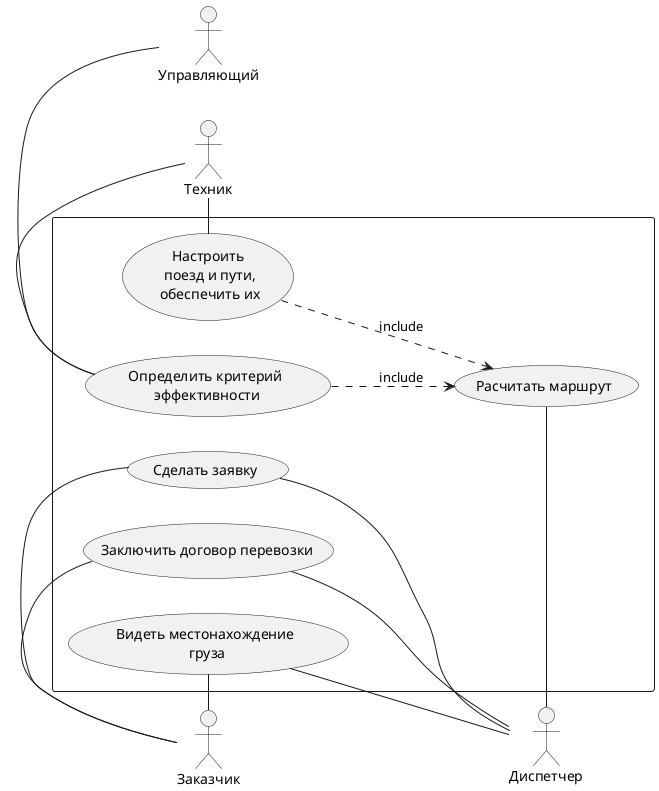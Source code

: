 @startuml

left to right direction
'top to bottom direction'

actor "Заказчик" as customer 
actor "Диспетчер" as dispatcher
actor "Управляющий" as manager
actor "Техник" as technician


rectangle {
usecase "Настроить\n поезд и пути,\n обеспечить их" as provide
usecase "Определить критерий\n эффективности" as criterion
usecase "Сделать заявку" as order
usecase "Расчитать маршрут" as calculate
usecase "Заключить договор перевозки" as contract
usecase "Видеть местонахождение\n груза" as location
}

customer - order
customer - contract
customer - location
calculate - dispatcher
contract - dispatcher
order - dispatcher
location - dispatcher

technician - provide
manager - criterion
technician - criterion
 

criterion -[dashed]-> calculate : include
provide -[dashed]-> calculate : include

@enduml
